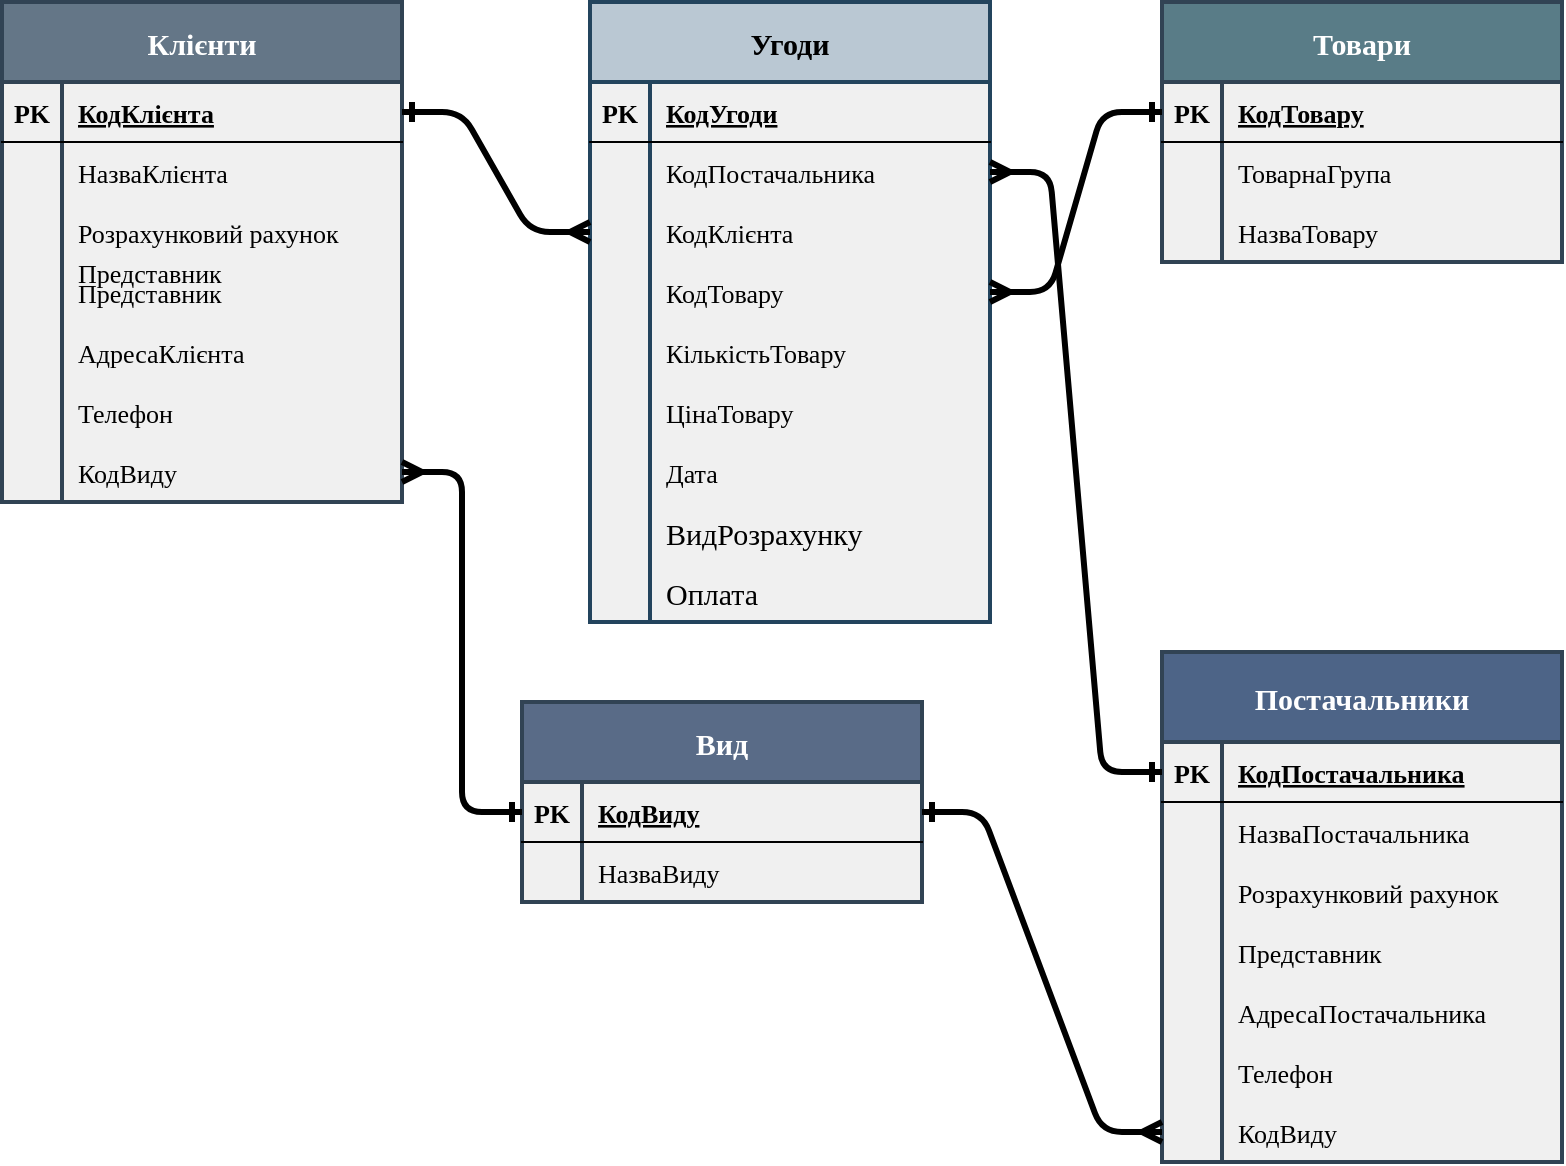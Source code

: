 <mxfile version="20.4.0" type="github">
  <diagram id="jJYiX0cgkTGhUO2hE1-l" name="Сторінка-1">
    <mxGraphModel dx="1422" dy="762" grid="1" gridSize="10" guides="1" tooltips="1" connect="1" arrows="1" fold="1" page="1" pageScale="1" pageWidth="827" pageHeight="1169" math="0" shadow="0">
      <root>
        <mxCell id="0" />
        <mxCell id="1" parent="0" />
        <mxCell id="8tZ8-jDiFGoburd_4CyG-1" value="Клієнти" style="shape=table;startSize=40;container=1;collapsible=1;childLayout=tableLayout;fixedRows=1;rowLines=0;fontStyle=1;align=center;resizeLast=1;strokeWidth=2;strokeColor=#314354;fillColor=#647687;fontColor=#ffffff;fillStyle=auto;gradientColor=none;swimlaneFillColor=#F0F0F0;fontFamily=Verdana;fontSize=15;" vertex="1" parent="1">
          <mxGeometry x="20" y="20" width="200" height="250" as="geometry" />
        </mxCell>
        <mxCell id="8tZ8-jDiFGoburd_4CyG-2" value="" style="shape=tableRow;horizontal=0;startSize=0;swimlaneHead=0;swimlaneBody=0;fillColor=none;collapsible=0;dropTarget=0;points=[[0,0.5],[1,0.5]];portConstraint=eastwest;top=0;left=0;right=0;bottom=1;fontFamily=Verdana;fontSize=13;" vertex="1" parent="8tZ8-jDiFGoburd_4CyG-1">
          <mxGeometry y="40" width="200" height="30" as="geometry" />
        </mxCell>
        <mxCell id="8tZ8-jDiFGoburd_4CyG-3" value="PK" style="shape=partialRectangle;connectable=0;fillColor=none;top=0;left=0;bottom=0;right=0;fontStyle=1;overflow=hidden;fontFamily=Verdana;fontSize=13;" vertex="1" parent="8tZ8-jDiFGoburd_4CyG-2">
          <mxGeometry width="30" height="30" as="geometry">
            <mxRectangle width="30" height="30" as="alternateBounds" />
          </mxGeometry>
        </mxCell>
        <mxCell id="8tZ8-jDiFGoburd_4CyG-4" value="КодКлієнта" style="shape=partialRectangle;connectable=0;fillColor=none;top=0;left=0;bottom=0;right=0;align=left;spacingLeft=6;fontStyle=5;overflow=hidden;fontFamily=Verdana;fontSize=13;" vertex="1" parent="8tZ8-jDiFGoburd_4CyG-2">
          <mxGeometry x="30" width="170" height="30" as="geometry">
            <mxRectangle width="170" height="30" as="alternateBounds" />
          </mxGeometry>
        </mxCell>
        <mxCell id="8tZ8-jDiFGoburd_4CyG-5" value="" style="shape=tableRow;horizontal=0;startSize=0;swimlaneHead=0;swimlaneBody=0;fillColor=none;collapsible=0;dropTarget=0;points=[[0,0.5],[1,0.5]];portConstraint=eastwest;top=0;left=0;right=0;bottom=0;fontFamily=Verdana;fontSize=13;" vertex="1" parent="8tZ8-jDiFGoburd_4CyG-1">
          <mxGeometry y="70" width="200" height="30" as="geometry" />
        </mxCell>
        <mxCell id="8tZ8-jDiFGoburd_4CyG-6" value="" style="shape=partialRectangle;connectable=0;fillColor=none;top=0;left=0;bottom=0;right=0;editable=1;overflow=hidden;fontFamily=Verdana;fontSize=13;" vertex="1" parent="8tZ8-jDiFGoburd_4CyG-5">
          <mxGeometry width="30" height="30" as="geometry">
            <mxRectangle width="30" height="30" as="alternateBounds" />
          </mxGeometry>
        </mxCell>
        <mxCell id="8tZ8-jDiFGoburd_4CyG-7" value="НазваКлієнта" style="shape=partialRectangle;connectable=0;fillColor=none;top=0;left=0;bottom=0;right=0;align=left;spacingLeft=6;overflow=hidden;fontFamily=Verdana;fontSize=13;" vertex="1" parent="8tZ8-jDiFGoburd_4CyG-5">
          <mxGeometry x="30" width="170" height="30" as="geometry">
            <mxRectangle width="170" height="30" as="alternateBounds" />
          </mxGeometry>
        </mxCell>
        <mxCell id="8tZ8-jDiFGoburd_4CyG-8" value="" style="shape=tableRow;horizontal=0;startSize=0;swimlaneHead=0;swimlaneBody=0;fillColor=none;collapsible=0;dropTarget=0;points=[[0,0.5],[1,0.5]];portConstraint=eastwest;top=0;left=0;right=0;bottom=0;fontFamily=Verdana;fontSize=13;" vertex="1" parent="8tZ8-jDiFGoburd_4CyG-1">
          <mxGeometry y="100" width="200" height="30" as="geometry" />
        </mxCell>
        <mxCell id="8tZ8-jDiFGoburd_4CyG-9" value="" style="shape=partialRectangle;connectable=0;fillColor=none;top=0;left=0;bottom=0;right=0;editable=1;overflow=hidden;fontFamily=Verdana;fontSize=13;" vertex="1" parent="8tZ8-jDiFGoburd_4CyG-8">
          <mxGeometry width="30" height="30" as="geometry">
            <mxRectangle width="30" height="30" as="alternateBounds" />
          </mxGeometry>
        </mxCell>
        <mxCell id="8tZ8-jDiFGoburd_4CyG-10" value="Розрахунковий рахунок" style="shape=partialRectangle;connectable=0;fillColor=none;top=0;left=0;bottom=0;right=0;align=left;spacingLeft=6;overflow=hidden;fontFamily=Verdana;fontSize=13;" vertex="1" parent="8tZ8-jDiFGoburd_4CyG-8">
          <mxGeometry x="30" width="170" height="30" as="geometry">
            <mxRectangle width="170" height="30" as="alternateBounds" />
          </mxGeometry>
        </mxCell>
        <mxCell id="8tZ8-jDiFGoburd_4CyG-11" value="" style="shape=tableRow;horizontal=0;startSize=0;swimlaneHead=0;swimlaneBody=0;fillColor=none;collapsible=0;dropTarget=0;points=[[0,0.5],[1,0.5]];portConstraint=eastwest;top=0;left=0;right=0;bottom=0;fontFamily=Verdana;fontSize=13;" vertex="1" parent="8tZ8-jDiFGoburd_4CyG-1">
          <mxGeometry y="130" width="200" height="30" as="geometry" />
        </mxCell>
        <mxCell id="8tZ8-jDiFGoburd_4CyG-12" value="" style="shape=partialRectangle;connectable=0;fillColor=none;top=0;left=0;bottom=0;right=0;editable=1;overflow=hidden;fontFamily=Verdana;fontSize=13;" vertex="1" parent="8tZ8-jDiFGoburd_4CyG-11">
          <mxGeometry width="30" height="30" as="geometry">
            <mxRectangle width="30" height="30" as="alternateBounds" />
          </mxGeometry>
        </mxCell>
        <mxCell id="8tZ8-jDiFGoburd_4CyG-13" value="Представник" style="shape=partialRectangle;connectable=0;fillColor=none;top=0;left=0;bottom=0;right=0;align=left;spacingLeft=6;overflow=hidden;fontFamily=Verdana;fontSize=13;" vertex="1" parent="8tZ8-jDiFGoburd_4CyG-11">
          <mxGeometry x="30" width="170" height="30" as="geometry">
            <mxRectangle width="170" height="30" as="alternateBounds" />
          </mxGeometry>
        </mxCell>
        <mxCell id="8tZ8-jDiFGoburd_4CyG-22" value="" style="shape=tableRow;horizontal=0;startSize=0;swimlaneHead=0;swimlaneBody=0;fillColor=none;collapsible=0;dropTarget=0;points=[[0,0.5],[1,0.5]];portConstraint=eastwest;top=0;left=0;right=0;bottom=0;fontFamily=Verdana;fontSize=13;" vertex="1" parent="8tZ8-jDiFGoburd_4CyG-1">
          <mxGeometry y="160" width="200" height="30" as="geometry" />
        </mxCell>
        <mxCell id="8tZ8-jDiFGoburd_4CyG-23" value="" style="shape=partialRectangle;connectable=0;fillColor=none;top=0;left=0;bottom=0;right=0;editable=1;overflow=hidden;fontFamily=Verdana;fontSize=13;" vertex="1" parent="8tZ8-jDiFGoburd_4CyG-22">
          <mxGeometry width="30" height="30" as="geometry">
            <mxRectangle width="30" height="30" as="alternateBounds" />
          </mxGeometry>
        </mxCell>
        <mxCell id="8tZ8-jDiFGoburd_4CyG-24" value="АдресаКлієнта" style="shape=partialRectangle;connectable=0;fillColor=none;top=0;left=0;bottom=0;right=0;align=left;spacingLeft=6;overflow=hidden;fontFamily=Verdana;fontSize=13;" vertex="1" parent="8tZ8-jDiFGoburd_4CyG-22">
          <mxGeometry x="30" width="170" height="30" as="geometry">
            <mxRectangle width="170" height="30" as="alternateBounds" />
          </mxGeometry>
        </mxCell>
        <mxCell id="8tZ8-jDiFGoburd_4CyG-18" value="" style="shape=tableRow;horizontal=0;startSize=0;swimlaneHead=0;swimlaneBody=0;fillColor=none;collapsible=0;dropTarget=0;points=[[0,0.5],[1,0.5]];portConstraint=eastwest;top=0;left=0;right=0;bottom=0;fontFamily=Verdana;fontSize=13;" vertex="1" parent="8tZ8-jDiFGoburd_4CyG-1">
          <mxGeometry y="190" width="200" height="30" as="geometry" />
        </mxCell>
        <mxCell id="8tZ8-jDiFGoburd_4CyG-19" value="" style="shape=partialRectangle;connectable=0;fillColor=none;top=0;left=0;bottom=0;right=0;editable=1;overflow=hidden;fontFamily=Verdana;fontSize=13;" vertex="1" parent="8tZ8-jDiFGoburd_4CyG-18">
          <mxGeometry width="30" height="30" as="geometry">
            <mxRectangle width="30" height="30" as="alternateBounds" />
          </mxGeometry>
        </mxCell>
        <mxCell id="8tZ8-jDiFGoburd_4CyG-20" value="Телефон" style="shape=partialRectangle;connectable=0;fillColor=none;top=0;left=0;bottom=0;right=0;align=left;spacingLeft=6;overflow=hidden;fontFamily=Verdana;fontSize=13;" vertex="1" parent="8tZ8-jDiFGoburd_4CyG-18">
          <mxGeometry x="30" width="170" height="30" as="geometry">
            <mxRectangle width="170" height="30" as="alternateBounds" />
          </mxGeometry>
        </mxCell>
        <mxCell id="8tZ8-jDiFGoburd_4CyG-26" value="" style="shape=tableRow;horizontal=0;startSize=0;swimlaneHead=0;swimlaneBody=0;fillColor=none;collapsible=0;dropTarget=0;points=[[0,0.5],[1,0.5]];portConstraint=eastwest;top=0;left=0;right=0;bottom=0;fontFamily=Verdana;fontSize=13;" vertex="1" parent="8tZ8-jDiFGoburd_4CyG-1">
          <mxGeometry y="220" width="200" height="30" as="geometry" />
        </mxCell>
        <mxCell id="8tZ8-jDiFGoburd_4CyG-27" value="" style="shape=partialRectangle;connectable=0;fillColor=none;top=0;left=0;bottom=0;right=0;editable=1;overflow=hidden;fontFamily=Verdana;fontSize=13;" vertex="1" parent="8tZ8-jDiFGoburd_4CyG-26">
          <mxGeometry width="30" height="30" as="geometry">
            <mxRectangle width="30" height="30" as="alternateBounds" />
          </mxGeometry>
        </mxCell>
        <mxCell id="8tZ8-jDiFGoburd_4CyG-28" value="КодВиду" style="shape=partialRectangle;connectable=0;fillColor=none;top=0;left=0;bottom=0;right=0;align=left;spacingLeft=6;overflow=hidden;fontFamily=Verdana;fontSize=13;" vertex="1" parent="8tZ8-jDiFGoburd_4CyG-26">
          <mxGeometry x="30" width="170" height="30" as="geometry">
            <mxRectangle width="170" height="30" as="alternateBounds" />
          </mxGeometry>
        </mxCell>
        <mxCell id="8tZ8-jDiFGoburd_4CyG-14" value="" style="shape=tableRow;horizontal=0;startSize=0;swimlaneHead=0;swimlaneBody=0;fillColor=none;collapsible=0;dropTarget=0;points=[[0,0.5],[1,0.5]];portConstraint=eastwest;top=0;left=0;right=0;bottom=0;fontFamily=Verdana;fontSize=13;" vertex="1" parent="1">
          <mxGeometry x="20" y="140" width="180" height="30" as="geometry" />
        </mxCell>
        <mxCell id="8tZ8-jDiFGoburd_4CyG-15" value="" style="shape=partialRectangle;connectable=0;fillColor=none;top=0;left=0;bottom=0;right=0;editable=1;overflow=hidden;fontFamily=Verdana;fontSize=13;" vertex="1" parent="8tZ8-jDiFGoburd_4CyG-14">
          <mxGeometry width="30" height="30" as="geometry">
            <mxRectangle width="30" height="30" as="alternateBounds" />
          </mxGeometry>
        </mxCell>
        <mxCell id="8tZ8-jDiFGoburd_4CyG-16" value="Представник" style="shape=partialRectangle;connectable=0;fillColor=none;top=0;left=0;bottom=0;right=0;align=left;spacingLeft=6;overflow=hidden;fontFamily=Verdana;fontSize=13;" vertex="1" parent="8tZ8-jDiFGoburd_4CyG-14">
          <mxGeometry x="30" width="150" height="30" as="geometry">
            <mxRectangle width="150" height="30" as="alternateBounds" />
          </mxGeometry>
        </mxCell>
        <mxCell id="8tZ8-jDiFGoburd_4CyG-29" value="Угоди" style="shape=table;startSize=40;container=1;collapsible=1;childLayout=tableLayout;fixedRows=1;rowLines=0;fontStyle=1;align=center;resizeLast=1;strokeWidth=2;strokeColor=#23445d;fillColor=#bac8d3;fillStyle=auto;swimlaneFillColor=#F0F0F0;fontFamily=Verdana;fontSize=15;" vertex="1" parent="1">
          <mxGeometry x="314" y="20" width="200" height="310" as="geometry" />
        </mxCell>
        <mxCell id="8tZ8-jDiFGoburd_4CyG-30" value="" style="shape=tableRow;horizontal=0;startSize=0;swimlaneHead=0;swimlaneBody=0;fillColor=none;collapsible=0;dropTarget=0;points=[[0,0.5],[1,0.5]];portConstraint=eastwest;top=0;left=0;right=0;bottom=1;fontFamily=Verdana;fontSize=13;" vertex="1" parent="8tZ8-jDiFGoburd_4CyG-29">
          <mxGeometry y="40" width="200" height="30" as="geometry" />
        </mxCell>
        <mxCell id="8tZ8-jDiFGoburd_4CyG-31" value="PK" style="shape=partialRectangle;connectable=0;fillColor=none;top=0;left=0;bottom=0;right=0;fontStyle=1;overflow=hidden;fontFamily=Verdana;fontSize=13;" vertex="1" parent="8tZ8-jDiFGoburd_4CyG-30">
          <mxGeometry width="30" height="30" as="geometry">
            <mxRectangle width="30" height="30" as="alternateBounds" />
          </mxGeometry>
        </mxCell>
        <mxCell id="8tZ8-jDiFGoburd_4CyG-32" value="КодУгоди" style="shape=partialRectangle;connectable=0;fillColor=none;top=0;left=0;bottom=0;right=0;align=left;spacingLeft=6;fontStyle=5;overflow=hidden;fontFamily=Verdana;fontSize=13;" vertex="1" parent="8tZ8-jDiFGoburd_4CyG-30">
          <mxGeometry x="30" width="170" height="30" as="geometry">
            <mxRectangle width="170" height="30" as="alternateBounds" />
          </mxGeometry>
        </mxCell>
        <mxCell id="8tZ8-jDiFGoburd_4CyG-33" value="" style="shape=tableRow;horizontal=0;startSize=0;swimlaneHead=0;swimlaneBody=0;fillColor=none;collapsible=0;dropTarget=0;points=[[0,0.5],[1,0.5]];portConstraint=eastwest;top=0;left=0;right=0;bottom=0;fontFamily=Verdana;fontSize=13;" vertex="1" parent="8tZ8-jDiFGoburd_4CyG-29">
          <mxGeometry y="70" width="200" height="30" as="geometry" />
        </mxCell>
        <mxCell id="8tZ8-jDiFGoburd_4CyG-34" value="" style="shape=partialRectangle;connectable=0;fillColor=none;top=0;left=0;bottom=0;right=0;editable=1;overflow=hidden;fontFamily=Verdana;fontSize=13;" vertex="1" parent="8tZ8-jDiFGoburd_4CyG-33">
          <mxGeometry width="30" height="30" as="geometry">
            <mxRectangle width="30" height="30" as="alternateBounds" />
          </mxGeometry>
        </mxCell>
        <mxCell id="8tZ8-jDiFGoburd_4CyG-35" value="КодПостачальника" style="shape=partialRectangle;connectable=0;fillColor=none;top=0;left=0;bottom=0;right=0;align=left;spacingLeft=6;overflow=hidden;fontFamily=Verdana;fontSize=13;" vertex="1" parent="8tZ8-jDiFGoburd_4CyG-33">
          <mxGeometry x="30" width="170" height="30" as="geometry">
            <mxRectangle width="170" height="30" as="alternateBounds" />
          </mxGeometry>
        </mxCell>
        <mxCell id="8tZ8-jDiFGoburd_4CyG-36" value="" style="shape=tableRow;horizontal=0;startSize=0;swimlaneHead=0;swimlaneBody=0;fillColor=none;collapsible=0;dropTarget=0;points=[[0,0.5],[1,0.5]];portConstraint=eastwest;top=0;left=0;right=0;bottom=0;fontFamily=Verdana;fontSize=13;" vertex="1" parent="8tZ8-jDiFGoburd_4CyG-29">
          <mxGeometry y="100" width="200" height="30" as="geometry" />
        </mxCell>
        <mxCell id="8tZ8-jDiFGoburd_4CyG-37" value="" style="shape=partialRectangle;connectable=0;fillColor=none;top=0;left=0;bottom=0;right=0;editable=1;overflow=hidden;fontFamily=Verdana;fontSize=13;" vertex="1" parent="8tZ8-jDiFGoburd_4CyG-36">
          <mxGeometry width="30" height="30" as="geometry">
            <mxRectangle width="30" height="30" as="alternateBounds" />
          </mxGeometry>
        </mxCell>
        <mxCell id="8tZ8-jDiFGoburd_4CyG-38" value="КодКлієнта" style="shape=partialRectangle;connectable=0;fillColor=none;top=0;left=0;bottom=0;right=0;align=left;spacingLeft=6;overflow=hidden;fontFamily=Verdana;fontSize=13;" vertex="1" parent="8tZ8-jDiFGoburd_4CyG-36">
          <mxGeometry x="30" width="170" height="30" as="geometry">
            <mxRectangle width="170" height="30" as="alternateBounds" />
          </mxGeometry>
        </mxCell>
        <mxCell id="8tZ8-jDiFGoburd_4CyG-39" value="" style="shape=tableRow;horizontal=0;startSize=0;swimlaneHead=0;swimlaneBody=0;fillColor=none;collapsible=0;dropTarget=0;points=[[0,0.5],[1,0.5]];portConstraint=eastwest;top=0;left=0;right=0;bottom=0;fontFamily=Verdana;fontSize=13;" vertex="1" parent="8tZ8-jDiFGoburd_4CyG-29">
          <mxGeometry y="130" width="200" height="30" as="geometry" />
        </mxCell>
        <mxCell id="8tZ8-jDiFGoburd_4CyG-40" value="" style="shape=partialRectangle;connectable=0;fillColor=none;top=0;left=0;bottom=0;right=0;editable=1;overflow=hidden;fontFamily=Verdana;fontSize=13;" vertex="1" parent="8tZ8-jDiFGoburd_4CyG-39">
          <mxGeometry width="30" height="30" as="geometry">
            <mxRectangle width="30" height="30" as="alternateBounds" />
          </mxGeometry>
        </mxCell>
        <mxCell id="8tZ8-jDiFGoburd_4CyG-41" value="КодТовару" style="shape=partialRectangle;connectable=0;fillColor=none;top=0;left=0;bottom=0;right=0;align=left;spacingLeft=6;overflow=hidden;fontFamily=Verdana;fontSize=13;" vertex="1" parent="8tZ8-jDiFGoburd_4CyG-39">
          <mxGeometry x="30" width="170" height="30" as="geometry">
            <mxRectangle width="170" height="30" as="alternateBounds" />
          </mxGeometry>
        </mxCell>
        <mxCell id="8tZ8-jDiFGoburd_4CyG-42" value="" style="shape=tableRow;horizontal=0;startSize=0;swimlaneHead=0;swimlaneBody=0;fillColor=none;collapsible=0;dropTarget=0;points=[[0,0.5],[1,0.5]];portConstraint=eastwest;top=0;left=0;right=0;bottom=0;fontFamily=Verdana;fontSize=13;" vertex="1" parent="8tZ8-jDiFGoburd_4CyG-29">
          <mxGeometry y="160" width="200" height="30" as="geometry" />
        </mxCell>
        <mxCell id="8tZ8-jDiFGoburd_4CyG-43" value="" style="shape=partialRectangle;connectable=0;fillColor=none;top=0;left=0;bottom=0;right=0;editable=1;overflow=hidden;fontFamily=Verdana;fontSize=13;" vertex="1" parent="8tZ8-jDiFGoburd_4CyG-42">
          <mxGeometry width="30" height="30" as="geometry">
            <mxRectangle width="30" height="30" as="alternateBounds" />
          </mxGeometry>
        </mxCell>
        <mxCell id="8tZ8-jDiFGoburd_4CyG-44" value="КількістьТовару" style="shape=partialRectangle;connectable=0;fillColor=none;top=0;left=0;bottom=0;right=0;align=left;spacingLeft=6;overflow=hidden;fontFamily=Verdana;fontSize=13;" vertex="1" parent="8tZ8-jDiFGoburd_4CyG-42">
          <mxGeometry x="30" width="170" height="30" as="geometry">
            <mxRectangle width="170" height="30" as="alternateBounds" />
          </mxGeometry>
        </mxCell>
        <mxCell id="8tZ8-jDiFGoburd_4CyG-45" value="" style="shape=tableRow;horizontal=0;startSize=0;swimlaneHead=0;swimlaneBody=0;fillColor=none;collapsible=0;dropTarget=0;points=[[0,0.5],[1,0.5]];portConstraint=eastwest;top=0;left=0;right=0;bottom=0;fontFamily=Verdana;fontSize=13;" vertex="1" parent="8tZ8-jDiFGoburd_4CyG-29">
          <mxGeometry y="190" width="200" height="30" as="geometry" />
        </mxCell>
        <mxCell id="8tZ8-jDiFGoburd_4CyG-46" value="" style="shape=partialRectangle;connectable=0;fillColor=none;top=0;left=0;bottom=0;right=0;editable=1;overflow=hidden;fontFamily=Verdana;fontSize=13;" vertex="1" parent="8tZ8-jDiFGoburd_4CyG-45">
          <mxGeometry width="30" height="30" as="geometry">
            <mxRectangle width="30" height="30" as="alternateBounds" />
          </mxGeometry>
        </mxCell>
        <mxCell id="8tZ8-jDiFGoburd_4CyG-47" value="ЦінаТовару" style="shape=partialRectangle;connectable=0;fillColor=none;top=0;left=0;bottom=0;right=0;align=left;spacingLeft=6;overflow=hidden;fontFamily=Verdana;fontSize=13;" vertex="1" parent="8tZ8-jDiFGoburd_4CyG-45">
          <mxGeometry x="30" width="170" height="30" as="geometry">
            <mxRectangle width="170" height="30" as="alternateBounds" />
          </mxGeometry>
        </mxCell>
        <mxCell id="8tZ8-jDiFGoburd_4CyG-48" value="" style="shape=tableRow;horizontal=0;startSize=0;swimlaneHead=0;swimlaneBody=0;fillColor=none;collapsible=0;dropTarget=0;points=[[0,0.5],[1,0.5]];portConstraint=eastwest;top=0;left=0;right=0;bottom=0;fontFamily=Verdana;fontSize=13;" vertex="1" parent="8tZ8-jDiFGoburd_4CyG-29">
          <mxGeometry y="220" width="200" height="30" as="geometry" />
        </mxCell>
        <mxCell id="8tZ8-jDiFGoburd_4CyG-49" value="" style="shape=partialRectangle;connectable=0;fillColor=none;top=0;left=0;bottom=0;right=0;editable=1;overflow=hidden;fontFamily=Verdana;fontSize=13;" vertex="1" parent="8tZ8-jDiFGoburd_4CyG-48">
          <mxGeometry width="30" height="30" as="geometry">
            <mxRectangle width="30" height="30" as="alternateBounds" />
          </mxGeometry>
        </mxCell>
        <mxCell id="8tZ8-jDiFGoburd_4CyG-50" value="Дата" style="shape=partialRectangle;connectable=0;fillColor=none;top=0;left=0;bottom=0;right=0;align=left;spacingLeft=6;overflow=hidden;fontFamily=Verdana;fontSize=13;" vertex="1" parent="8tZ8-jDiFGoburd_4CyG-48">
          <mxGeometry x="30" width="170" height="30" as="geometry">
            <mxRectangle width="170" height="30" as="alternateBounds" />
          </mxGeometry>
        </mxCell>
        <mxCell id="8tZ8-jDiFGoburd_4CyG-52" value="" style="shape=tableRow;horizontal=0;startSize=0;swimlaneHead=0;swimlaneBody=0;fillColor=none;collapsible=0;dropTarget=0;points=[[0,0.5],[1,0.5]];portConstraint=eastwest;top=0;left=0;right=0;bottom=0;fillStyle=auto;strokeColor=#477EB5;strokeWidth=2;fontFamily=Verdana;fontSize=15;" vertex="1" parent="8tZ8-jDiFGoburd_4CyG-29">
          <mxGeometry y="250" width="200" height="30" as="geometry" />
        </mxCell>
        <mxCell id="8tZ8-jDiFGoburd_4CyG-53" value="" style="shape=partialRectangle;connectable=0;fillColor=none;top=0;left=0;bottom=0;right=0;editable=1;overflow=hidden;fillStyle=auto;strokeColor=#477EB5;strokeWidth=2;fontFamily=Verdana;fontSize=15;" vertex="1" parent="8tZ8-jDiFGoburd_4CyG-52">
          <mxGeometry width="30" height="30" as="geometry">
            <mxRectangle width="30" height="30" as="alternateBounds" />
          </mxGeometry>
        </mxCell>
        <mxCell id="8tZ8-jDiFGoburd_4CyG-54" value="ВидРозрахунку" style="shape=partialRectangle;connectable=0;fillColor=none;top=0;left=0;bottom=0;right=0;align=left;spacingLeft=6;overflow=hidden;fillStyle=auto;strokeColor=#477EB5;strokeWidth=2;fontFamily=Verdana;fontSize=15;" vertex="1" parent="8tZ8-jDiFGoburd_4CyG-52">
          <mxGeometry x="30" width="170" height="30" as="geometry">
            <mxRectangle width="170" height="30" as="alternateBounds" />
          </mxGeometry>
        </mxCell>
        <mxCell id="8tZ8-jDiFGoburd_4CyG-56" value="" style="shape=tableRow;horizontal=0;startSize=0;swimlaneHead=0;swimlaneBody=0;fillColor=none;collapsible=0;dropTarget=0;points=[[0,0.5],[1,0.5]];portConstraint=eastwest;top=0;left=0;right=0;bottom=0;fillStyle=auto;strokeColor=#477EB5;strokeWidth=2;fontFamily=Verdana;fontSize=15;" vertex="1" parent="8tZ8-jDiFGoburd_4CyG-29">
          <mxGeometry y="280" width="200" height="30" as="geometry" />
        </mxCell>
        <mxCell id="8tZ8-jDiFGoburd_4CyG-57" value="" style="shape=partialRectangle;connectable=0;fillColor=none;top=0;left=0;bottom=0;right=0;editable=1;overflow=hidden;fillStyle=auto;strokeColor=#477EB5;strokeWidth=2;fontFamily=Verdana;fontSize=15;" vertex="1" parent="8tZ8-jDiFGoburd_4CyG-56">
          <mxGeometry width="30" height="30" as="geometry">
            <mxRectangle width="30" height="30" as="alternateBounds" />
          </mxGeometry>
        </mxCell>
        <mxCell id="8tZ8-jDiFGoburd_4CyG-58" value="Оплата" style="shape=partialRectangle;connectable=0;fillColor=none;top=0;left=0;bottom=0;right=0;align=left;spacingLeft=6;overflow=hidden;fillStyle=auto;strokeColor=#477EB5;strokeWidth=2;fontFamily=Verdana;fontSize=15;" vertex="1" parent="8tZ8-jDiFGoburd_4CyG-56">
          <mxGeometry x="30" width="170" height="30" as="geometry">
            <mxRectangle width="170" height="30" as="alternateBounds" />
          </mxGeometry>
        </mxCell>
        <mxCell id="8tZ8-jDiFGoburd_4CyG-59" value="Товари" style="shape=table;startSize=40;container=1;collapsible=1;childLayout=tableLayout;fixedRows=1;rowLines=0;fontStyle=1;align=center;resizeLast=1;strokeWidth=2;strokeColor=#314354;fillColor=#597C87;fontColor=#ffffff;fillStyle=auto;gradientColor=none;swimlaneFillColor=#F0F0F0;fontFamily=Verdana;fontSize=15;" vertex="1" parent="1">
          <mxGeometry x="600" y="20" width="200" height="130" as="geometry" />
        </mxCell>
        <mxCell id="8tZ8-jDiFGoburd_4CyG-60" value="" style="shape=tableRow;horizontal=0;startSize=0;swimlaneHead=0;swimlaneBody=0;fillColor=none;collapsible=0;dropTarget=0;points=[[0,0.5],[1,0.5]];portConstraint=eastwest;top=0;left=0;right=0;bottom=1;fontFamily=Verdana;fontSize=13;" vertex="1" parent="8tZ8-jDiFGoburd_4CyG-59">
          <mxGeometry y="40" width="200" height="30" as="geometry" />
        </mxCell>
        <mxCell id="8tZ8-jDiFGoburd_4CyG-61" value="PK" style="shape=partialRectangle;connectable=0;fillColor=none;top=0;left=0;bottom=0;right=0;fontStyle=1;overflow=hidden;fontFamily=Verdana;fontSize=13;" vertex="1" parent="8tZ8-jDiFGoburd_4CyG-60">
          <mxGeometry width="30" height="30" as="geometry">
            <mxRectangle width="30" height="30" as="alternateBounds" />
          </mxGeometry>
        </mxCell>
        <mxCell id="8tZ8-jDiFGoburd_4CyG-62" value="КодТовару" style="shape=partialRectangle;connectable=0;fillColor=none;top=0;left=0;bottom=0;right=0;align=left;spacingLeft=6;fontStyle=5;overflow=hidden;fontFamily=Verdana;fontSize=13;" vertex="1" parent="8tZ8-jDiFGoburd_4CyG-60">
          <mxGeometry x="30" width="170" height="30" as="geometry">
            <mxRectangle width="170" height="30" as="alternateBounds" />
          </mxGeometry>
        </mxCell>
        <mxCell id="8tZ8-jDiFGoburd_4CyG-63" value="" style="shape=tableRow;horizontal=0;startSize=0;swimlaneHead=0;swimlaneBody=0;fillColor=none;collapsible=0;dropTarget=0;points=[[0,0.5],[1,0.5]];portConstraint=eastwest;top=0;left=0;right=0;bottom=0;fontFamily=Verdana;fontSize=13;" vertex="1" parent="8tZ8-jDiFGoburd_4CyG-59">
          <mxGeometry y="70" width="200" height="30" as="geometry" />
        </mxCell>
        <mxCell id="8tZ8-jDiFGoburd_4CyG-64" value="" style="shape=partialRectangle;connectable=0;fillColor=none;top=0;left=0;bottom=0;right=0;editable=1;overflow=hidden;fontFamily=Verdana;fontSize=13;" vertex="1" parent="8tZ8-jDiFGoburd_4CyG-63">
          <mxGeometry width="30" height="30" as="geometry">
            <mxRectangle width="30" height="30" as="alternateBounds" />
          </mxGeometry>
        </mxCell>
        <mxCell id="8tZ8-jDiFGoburd_4CyG-65" value="ТоварнаГрупа" style="shape=partialRectangle;connectable=0;fillColor=none;top=0;left=0;bottom=0;right=0;align=left;spacingLeft=6;overflow=hidden;fontFamily=Verdana;fontSize=13;" vertex="1" parent="8tZ8-jDiFGoburd_4CyG-63">
          <mxGeometry x="30" width="170" height="30" as="geometry">
            <mxRectangle width="170" height="30" as="alternateBounds" />
          </mxGeometry>
        </mxCell>
        <mxCell id="8tZ8-jDiFGoburd_4CyG-66" value="" style="shape=tableRow;horizontal=0;startSize=0;swimlaneHead=0;swimlaneBody=0;fillColor=none;collapsible=0;dropTarget=0;points=[[0,0.5],[1,0.5]];portConstraint=eastwest;top=0;left=0;right=0;bottom=0;fontFamily=Verdana;fontSize=13;" vertex="1" parent="8tZ8-jDiFGoburd_4CyG-59">
          <mxGeometry y="100" width="200" height="30" as="geometry" />
        </mxCell>
        <mxCell id="8tZ8-jDiFGoburd_4CyG-67" value="" style="shape=partialRectangle;connectable=0;fillColor=none;top=0;left=0;bottom=0;right=0;editable=1;overflow=hidden;fontFamily=Verdana;fontSize=13;" vertex="1" parent="8tZ8-jDiFGoburd_4CyG-66">
          <mxGeometry width="30" height="30" as="geometry">
            <mxRectangle width="30" height="30" as="alternateBounds" />
          </mxGeometry>
        </mxCell>
        <mxCell id="8tZ8-jDiFGoburd_4CyG-68" value="НазваТовару" style="shape=partialRectangle;connectable=0;fillColor=none;top=0;left=0;bottom=0;right=0;align=left;spacingLeft=6;overflow=hidden;fontFamily=Verdana;fontSize=13;" vertex="1" parent="8tZ8-jDiFGoburd_4CyG-66">
          <mxGeometry x="30" width="170" height="30" as="geometry">
            <mxRectangle width="170" height="30" as="alternateBounds" />
          </mxGeometry>
        </mxCell>
        <mxCell id="8tZ8-jDiFGoburd_4CyG-81" value="Вид" style="shape=table;startSize=40;container=1;collapsible=1;childLayout=tableLayout;fixedRows=1;rowLines=0;fontStyle=1;align=center;resizeLast=1;strokeWidth=2;strokeColor=#314354;fillColor=#596B87;fontColor=#ffffff;fillStyle=auto;gradientColor=none;swimlaneFillColor=#F0F0F0;fontFamily=Verdana;fontSize=15;" vertex="1" parent="1">
          <mxGeometry x="280" y="370" width="200" height="100" as="geometry" />
        </mxCell>
        <mxCell id="8tZ8-jDiFGoburd_4CyG-82" value="" style="shape=tableRow;horizontal=0;startSize=0;swimlaneHead=0;swimlaneBody=0;fillColor=none;collapsible=0;dropTarget=0;points=[[0,0.5],[1,0.5]];portConstraint=eastwest;top=0;left=0;right=0;bottom=1;fontFamily=Verdana;fontSize=13;" vertex="1" parent="8tZ8-jDiFGoburd_4CyG-81">
          <mxGeometry y="40" width="200" height="30" as="geometry" />
        </mxCell>
        <mxCell id="8tZ8-jDiFGoburd_4CyG-83" value="PK" style="shape=partialRectangle;connectable=0;fillColor=none;top=0;left=0;bottom=0;right=0;fontStyle=1;overflow=hidden;fontFamily=Verdana;fontSize=13;" vertex="1" parent="8tZ8-jDiFGoburd_4CyG-82">
          <mxGeometry width="30" height="30" as="geometry">
            <mxRectangle width="30" height="30" as="alternateBounds" />
          </mxGeometry>
        </mxCell>
        <mxCell id="8tZ8-jDiFGoburd_4CyG-84" value="КодВиду" style="shape=partialRectangle;connectable=0;fillColor=none;top=0;left=0;bottom=0;right=0;align=left;spacingLeft=6;fontStyle=5;overflow=hidden;fontFamily=Verdana;fontSize=13;" vertex="1" parent="8tZ8-jDiFGoburd_4CyG-82">
          <mxGeometry x="30" width="170" height="30" as="geometry">
            <mxRectangle width="170" height="30" as="alternateBounds" />
          </mxGeometry>
        </mxCell>
        <mxCell id="8tZ8-jDiFGoburd_4CyG-85" value="" style="shape=tableRow;horizontal=0;startSize=0;swimlaneHead=0;swimlaneBody=0;fillColor=none;collapsible=0;dropTarget=0;points=[[0,0.5],[1,0.5]];portConstraint=eastwest;top=0;left=0;right=0;bottom=0;fontFamily=Verdana;fontSize=13;" vertex="1" parent="8tZ8-jDiFGoburd_4CyG-81">
          <mxGeometry y="70" width="200" height="30" as="geometry" />
        </mxCell>
        <mxCell id="8tZ8-jDiFGoburd_4CyG-86" value="" style="shape=partialRectangle;connectable=0;fillColor=none;top=0;left=0;bottom=0;right=0;editable=1;overflow=hidden;fontFamily=Verdana;fontSize=13;" vertex="1" parent="8tZ8-jDiFGoburd_4CyG-85">
          <mxGeometry width="30" height="30" as="geometry">
            <mxRectangle width="30" height="30" as="alternateBounds" />
          </mxGeometry>
        </mxCell>
        <mxCell id="8tZ8-jDiFGoburd_4CyG-87" value="НазваВиду" style="shape=partialRectangle;connectable=0;fillColor=none;top=0;left=0;bottom=0;right=0;align=left;spacingLeft=6;overflow=hidden;fontFamily=Verdana;fontSize=13;" vertex="1" parent="8tZ8-jDiFGoburd_4CyG-85">
          <mxGeometry x="30" width="170" height="30" as="geometry">
            <mxRectangle width="170" height="30" as="alternateBounds" />
          </mxGeometry>
        </mxCell>
        <mxCell id="8tZ8-jDiFGoburd_4CyG-91" value="Постачальники" style="shape=table;startSize=45;container=1;collapsible=1;childLayout=tableLayout;fixedRows=1;rowLines=0;fontStyle=1;align=center;resizeLast=1;strokeWidth=2;strokeColor=#314354;fillColor=#4D6487;fontColor=#ffffff;fillStyle=auto;gradientColor=none;swimlaneFillColor=#F0F0F0;fontFamily=Verdana;fontSize=15;" vertex="1" parent="1">
          <mxGeometry x="600" y="345" width="200" height="255" as="geometry" />
        </mxCell>
        <mxCell id="8tZ8-jDiFGoburd_4CyG-92" value="" style="shape=tableRow;horizontal=0;startSize=0;swimlaneHead=0;swimlaneBody=0;fillColor=none;collapsible=0;dropTarget=0;points=[[0,0.5],[1,0.5]];portConstraint=eastwest;top=0;left=0;right=0;bottom=1;fontFamily=Verdana;fontSize=13;" vertex="1" parent="8tZ8-jDiFGoburd_4CyG-91">
          <mxGeometry y="45" width="200" height="30" as="geometry" />
        </mxCell>
        <mxCell id="8tZ8-jDiFGoburd_4CyG-93" value="PK" style="shape=partialRectangle;connectable=0;fillColor=none;top=0;left=0;bottom=0;right=0;fontStyle=1;overflow=hidden;fontFamily=Verdana;fontSize=13;" vertex="1" parent="8tZ8-jDiFGoburd_4CyG-92">
          <mxGeometry width="30" height="30" as="geometry">
            <mxRectangle width="30" height="30" as="alternateBounds" />
          </mxGeometry>
        </mxCell>
        <mxCell id="8tZ8-jDiFGoburd_4CyG-94" value="КодПостачальника" style="shape=partialRectangle;connectable=0;fillColor=none;top=0;left=0;bottom=0;right=0;align=left;spacingLeft=6;fontStyle=5;overflow=hidden;fontFamily=Verdana;fontSize=13;" vertex="1" parent="8tZ8-jDiFGoburd_4CyG-92">
          <mxGeometry x="30" width="170" height="30" as="geometry">
            <mxRectangle width="170" height="30" as="alternateBounds" />
          </mxGeometry>
        </mxCell>
        <mxCell id="8tZ8-jDiFGoburd_4CyG-95" value="" style="shape=tableRow;horizontal=0;startSize=0;swimlaneHead=0;swimlaneBody=0;fillColor=none;collapsible=0;dropTarget=0;points=[[0,0.5],[1,0.5]];portConstraint=eastwest;top=0;left=0;right=0;bottom=0;fontFamily=Verdana;fontSize=13;" vertex="1" parent="8tZ8-jDiFGoburd_4CyG-91">
          <mxGeometry y="75" width="200" height="30" as="geometry" />
        </mxCell>
        <mxCell id="8tZ8-jDiFGoburd_4CyG-96" value="" style="shape=partialRectangle;connectable=0;fillColor=none;top=0;left=0;bottom=0;right=0;editable=1;overflow=hidden;fontFamily=Verdana;fontSize=13;" vertex="1" parent="8tZ8-jDiFGoburd_4CyG-95">
          <mxGeometry width="30" height="30" as="geometry">
            <mxRectangle width="30" height="30" as="alternateBounds" />
          </mxGeometry>
        </mxCell>
        <mxCell id="8tZ8-jDiFGoburd_4CyG-97" value="НазваПостачальника" style="shape=partialRectangle;connectable=0;fillColor=none;top=0;left=0;bottom=0;right=0;align=left;spacingLeft=6;overflow=hidden;fontFamily=Verdana;fontSize=13;" vertex="1" parent="8tZ8-jDiFGoburd_4CyG-95">
          <mxGeometry x="30" width="170" height="30" as="geometry">
            <mxRectangle width="170" height="30" as="alternateBounds" />
          </mxGeometry>
        </mxCell>
        <mxCell id="8tZ8-jDiFGoburd_4CyG-98" value="" style="shape=tableRow;horizontal=0;startSize=0;swimlaneHead=0;swimlaneBody=0;fillColor=none;collapsible=0;dropTarget=0;points=[[0,0.5],[1,0.5]];portConstraint=eastwest;top=0;left=0;right=0;bottom=0;fontFamily=Verdana;fontSize=13;" vertex="1" parent="8tZ8-jDiFGoburd_4CyG-91">
          <mxGeometry y="105" width="200" height="30" as="geometry" />
        </mxCell>
        <mxCell id="8tZ8-jDiFGoburd_4CyG-99" value="" style="shape=partialRectangle;connectable=0;fillColor=none;top=0;left=0;bottom=0;right=0;editable=1;overflow=hidden;fontFamily=Verdana;fontSize=13;" vertex="1" parent="8tZ8-jDiFGoburd_4CyG-98">
          <mxGeometry width="30" height="30" as="geometry">
            <mxRectangle width="30" height="30" as="alternateBounds" />
          </mxGeometry>
        </mxCell>
        <mxCell id="8tZ8-jDiFGoburd_4CyG-100" value="Розрахунковий рахунок" style="shape=partialRectangle;connectable=0;fillColor=none;top=0;left=0;bottom=0;right=0;align=left;spacingLeft=6;overflow=hidden;fontFamily=Verdana;fontSize=13;" vertex="1" parent="8tZ8-jDiFGoburd_4CyG-98">
          <mxGeometry x="30" width="170" height="30" as="geometry">
            <mxRectangle width="170" height="30" as="alternateBounds" />
          </mxGeometry>
        </mxCell>
        <mxCell id="8tZ8-jDiFGoburd_4CyG-101" value="" style="shape=tableRow;horizontal=0;startSize=0;swimlaneHead=0;swimlaneBody=0;fillColor=none;collapsible=0;dropTarget=0;points=[[0,0.5],[1,0.5]];portConstraint=eastwest;top=0;left=0;right=0;bottom=0;fontFamily=Verdana;fontSize=13;" vertex="1" parent="8tZ8-jDiFGoburd_4CyG-91">
          <mxGeometry y="135" width="200" height="30" as="geometry" />
        </mxCell>
        <mxCell id="8tZ8-jDiFGoburd_4CyG-102" value="" style="shape=partialRectangle;connectable=0;fillColor=none;top=0;left=0;bottom=0;right=0;editable=1;overflow=hidden;fontFamily=Verdana;fontSize=13;" vertex="1" parent="8tZ8-jDiFGoburd_4CyG-101">
          <mxGeometry width="30" height="30" as="geometry">
            <mxRectangle width="30" height="30" as="alternateBounds" />
          </mxGeometry>
        </mxCell>
        <mxCell id="8tZ8-jDiFGoburd_4CyG-103" value="Представник" style="shape=partialRectangle;connectable=0;fillColor=none;top=0;left=0;bottom=0;right=0;align=left;spacingLeft=6;overflow=hidden;fontFamily=Verdana;fontSize=13;" vertex="1" parent="8tZ8-jDiFGoburd_4CyG-101">
          <mxGeometry x="30" width="170" height="30" as="geometry">
            <mxRectangle width="170" height="30" as="alternateBounds" />
          </mxGeometry>
        </mxCell>
        <mxCell id="8tZ8-jDiFGoburd_4CyG-104" value="" style="shape=tableRow;horizontal=0;startSize=0;swimlaneHead=0;swimlaneBody=0;fillColor=none;collapsible=0;dropTarget=0;points=[[0,0.5],[1,0.5]];portConstraint=eastwest;top=0;left=0;right=0;bottom=0;fontFamily=Verdana;fontSize=13;" vertex="1" parent="8tZ8-jDiFGoburd_4CyG-91">
          <mxGeometry y="165" width="200" height="30" as="geometry" />
        </mxCell>
        <mxCell id="8tZ8-jDiFGoburd_4CyG-105" value="" style="shape=partialRectangle;connectable=0;fillColor=none;top=0;left=0;bottom=0;right=0;editable=1;overflow=hidden;fontFamily=Verdana;fontSize=13;" vertex="1" parent="8tZ8-jDiFGoburd_4CyG-104">
          <mxGeometry width="30" height="30" as="geometry">
            <mxRectangle width="30" height="30" as="alternateBounds" />
          </mxGeometry>
        </mxCell>
        <mxCell id="8tZ8-jDiFGoburd_4CyG-106" value="АдресаПостачальника" style="shape=partialRectangle;connectable=0;fillColor=none;top=0;left=0;bottom=0;right=0;align=left;spacingLeft=6;overflow=hidden;fontFamily=Verdana;fontSize=13;" vertex="1" parent="8tZ8-jDiFGoburd_4CyG-104">
          <mxGeometry x="30" width="170" height="30" as="geometry">
            <mxRectangle width="170" height="30" as="alternateBounds" />
          </mxGeometry>
        </mxCell>
        <mxCell id="8tZ8-jDiFGoburd_4CyG-107" value="" style="shape=tableRow;horizontal=0;startSize=0;swimlaneHead=0;swimlaneBody=0;fillColor=none;collapsible=0;dropTarget=0;points=[[0,0.5],[1,0.5]];portConstraint=eastwest;top=0;left=0;right=0;bottom=0;fontFamily=Verdana;fontSize=13;" vertex="1" parent="8tZ8-jDiFGoburd_4CyG-91">
          <mxGeometry y="195" width="200" height="30" as="geometry" />
        </mxCell>
        <mxCell id="8tZ8-jDiFGoburd_4CyG-108" value="" style="shape=partialRectangle;connectable=0;fillColor=none;top=0;left=0;bottom=0;right=0;editable=1;overflow=hidden;fontFamily=Verdana;fontSize=13;" vertex="1" parent="8tZ8-jDiFGoburd_4CyG-107">
          <mxGeometry width="30" height="30" as="geometry">
            <mxRectangle width="30" height="30" as="alternateBounds" />
          </mxGeometry>
        </mxCell>
        <mxCell id="8tZ8-jDiFGoburd_4CyG-109" value="Телефон" style="shape=partialRectangle;connectable=0;fillColor=none;top=0;left=0;bottom=0;right=0;align=left;spacingLeft=6;overflow=hidden;fontFamily=Verdana;fontSize=13;" vertex="1" parent="8tZ8-jDiFGoburd_4CyG-107">
          <mxGeometry x="30" width="170" height="30" as="geometry">
            <mxRectangle width="170" height="30" as="alternateBounds" />
          </mxGeometry>
        </mxCell>
        <mxCell id="8tZ8-jDiFGoburd_4CyG-110" value="" style="shape=tableRow;horizontal=0;startSize=0;swimlaneHead=0;swimlaneBody=0;fillColor=none;collapsible=0;dropTarget=0;points=[[0,0.5],[1,0.5]];portConstraint=eastwest;top=0;left=0;right=0;bottom=0;fontFamily=Verdana;fontSize=13;" vertex="1" parent="8tZ8-jDiFGoburd_4CyG-91">
          <mxGeometry y="225" width="200" height="30" as="geometry" />
        </mxCell>
        <mxCell id="8tZ8-jDiFGoburd_4CyG-111" value="" style="shape=partialRectangle;connectable=0;fillColor=none;top=0;left=0;bottom=0;right=0;editable=1;overflow=hidden;fontFamily=Verdana;fontSize=13;" vertex="1" parent="8tZ8-jDiFGoburd_4CyG-110">
          <mxGeometry width="30" height="30" as="geometry">
            <mxRectangle width="30" height="30" as="alternateBounds" />
          </mxGeometry>
        </mxCell>
        <mxCell id="8tZ8-jDiFGoburd_4CyG-112" value="КодВиду" style="shape=partialRectangle;connectable=0;fillColor=none;top=0;left=0;bottom=0;right=0;align=left;spacingLeft=6;overflow=hidden;fontFamily=Verdana;fontSize=13;" vertex="1" parent="8tZ8-jDiFGoburd_4CyG-110">
          <mxGeometry x="30" width="170" height="30" as="geometry">
            <mxRectangle width="170" height="30" as="alternateBounds" />
          </mxGeometry>
        </mxCell>
        <mxCell id="8tZ8-jDiFGoburd_4CyG-113" value="" style="edgeStyle=entityRelationEdgeStyle;fontSize=12;html=1;endArrow=ERmany;endFill=0;fontFamily=Verdana;entryX=0;entryY=0.5;entryDx=0;entryDy=0;exitX=1;exitY=0.5;exitDx=0;exitDy=0;startArrow=ERone;startFill=0;strokeWidth=3;rounded=1;" edge="1" parent="1" source="8tZ8-jDiFGoburd_4CyG-2" target="8tZ8-jDiFGoburd_4CyG-36">
          <mxGeometry width="100" height="100" relative="1" as="geometry">
            <mxPoint x="320" y="330" as="sourcePoint" />
            <mxPoint x="270" y="120" as="targetPoint" />
          </mxGeometry>
        </mxCell>
        <mxCell id="8tZ8-jDiFGoburd_4CyG-115" value="" style="edgeStyle=entityRelationEdgeStyle;fontSize=12;html=1;endArrow=ERone;endFill=1;rounded=1;strokeWidth=3;fontFamily=Verdana;entryX=0;entryY=0.5;entryDx=0;entryDy=0;exitX=1;exitY=0.5;exitDx=0;exitDy=0;startArrow=ERmany;startFill=0;" edge="1" parent="1" source="8tZ8-jDiFGoburd_4CyG-26" target="8tZ8-jDiFGoburd_4CyG-82">
          <mxGeometry width="100" height="100" relative="1" as="geometry">
            <mxPoint x="10" y="560" as="sourcePoint" />
            <mxPoint x="110" y="460" as="targetPoint" />
          </mxGeometry>
        </mxCell>
        <mxCell id="8tZ8-jDiFGoburd_4CyG-116" value="" style="edgeStyle=entityRelationEdgeStyle;fontSize=12;html=1;endArrow=ERone;endFill=1;rounded=1;strokeWidth=3;fontFamily=Verdana;entryX=0;entryY=0.5;entryDx=0;entryDy=0;exitX=1;exitY=0.5;exitDx=0;exitDy=0;startArrow=ERmany;startFill=0;" edge="1" parent="1" source="8tZ8-jDiFGoburd_4CyG-39" target="8tZ8-jDiFGoburd_4CyG-60">
          <mxGeometry width="100" height="100" relative="1" as="geometry">
            <mxPoint x="620" y="290" as="sourcePoint" />
            <mxPoint x="720" y="190" as="targetPoint" />
          </mxGeometry>
        </mxCell>
        <mxCell id="8tZ8-jDiFGoburd_4CyG-117" value="" style="edgeStyle=entityRelationEdgeStyle;fontSize=12;html=1;endArrow=ERone;endFill=1;rounded=1;strokeWidth=3;fontFamily=Verdana;entryX=0;entryY=0.5;entryDx=0;entryDy=0;exitX=1;exitY=0.5;exitDx=0;exitDy=0;startArrow=ERmany;startFill=0;" edge="1" parent="1" source="8tZ8-jDiFGoburd_4CyG-33" target="8tZ8-jDiFGoburd_4CyG-92">
          <mxGeometry width="100" height="100" relative="1" as="geometry">
            <mxPoint x="520" y="350" as="sourcePoint" />
            <mxPoint x="620" y="250" as="targetPoint" />
          </mxGeometry>
        </mxCell>
        <mxCell id="8tZ8-jDiFGoburd_4CyG-118" value="" style="edgeStyle=entityRelationEdgeStyle;fontSize=12;html=1;endArrow=ERone;endFill=1;rounded=1;strokeWidth=3;fontFamily=Verdana;exitX=0;exitY=0.5;exitDx=0;exitDy=0;startArrow=ERmany;startFill=0;" edge="1" parent="1" source="8tZ8-jDiFGoburd_4CyG-110" target="8tZ8-jDiFGoburd_4CyG-82">
          <mxGeometry width="100" height="100" relative="1" as="geometry">
            <mxPoint x="520" y="350" as="sourcePoint" />
            <mxPoint x="620" y="250" as="targetPoint" />
          </mxGeometry>
        </mxCell>
      </root>
    </mxGraphModel>
  </diagram>
</mxfile>

